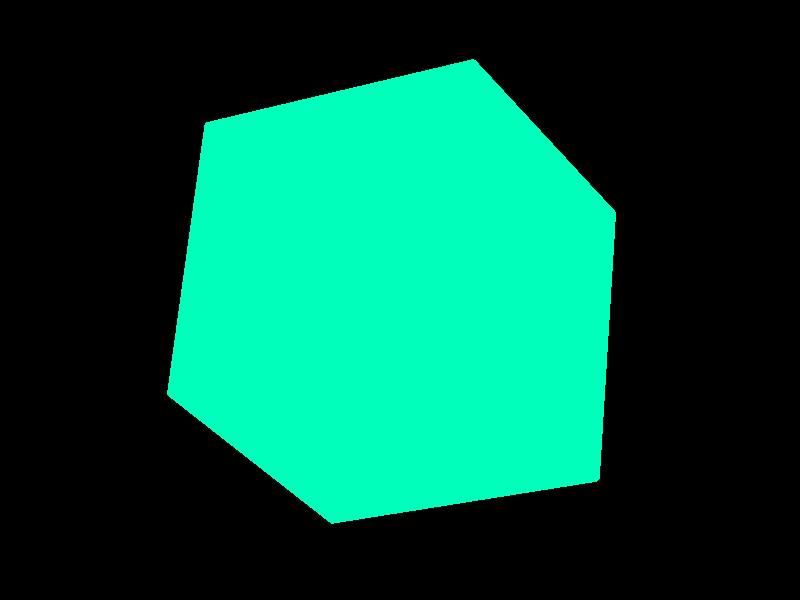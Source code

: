#include "colors.inc"

camera {
 location <0, 0, -20>
 look_at 0
 angle 15
}

light_source { <3, 15, -20> White }

#declare frame_w = 0.03;

union {
 union {
  cylinder { <-1, -1, -1>, <1, -1, -1>, frame_w }
  cylinder { <1, -1, -1>, <1, 1, -1>, frame_w }
  cylinder { <1, 1, -1>, <-1, 1, -1>, frame_w }
  cylinder { <-1, 1, -1>, <-1, -1, -1>, frame_w }

  cylinder { <-1, -1, 1>, <1, -1, 1>, frame_w }
  cylinder { <1, -1, 1>, <1, 1, 1>, frame_w }
  cylinder { <1, 1, 1>, <-1, 1, 1>, frame_w }
  cylinder { <-1, 1, 1>, <-1, -1, 1>, frame_w }

  cylinder { <-1, -1, 1>, <-1, -1, -1>, frame_w }
  cylinder { <1, -1, 1>, <1, -1, -1>, frame_w }
  cylinder { <1, 1, 1>, <1, 1, -1>, frame_w }
  cylinder { <-1, 1, 1>, <-1, 1, -1>, frame_w }

  sphere { <-1, -1, -1>, frame_w }
  sphere { <1, -1, -1>, frame_w }
  sphere { <1, 1, -1>, frame_w }
  sphere { <-1, 1, -1>, frame_w }
  sphere { <-1, -1, 1>, frame_w }
  sphere { <1, -1, 1>, frame_w }
  sphere { <1, 1, 1>, frame_w }
  sphere { <-1, 1, 1>, frame_w }

  texture {
   pigment { color SpringGreen }
   finish { ambient .2 diffuse 0.8 specular 1 }
  }
 }

 box {
  <-1, -1, -1>, <1, 1, 1>
  texture { 
   pigment { color SpringGreen filter 0.6 }
  }
 }
 rotate <10, 30, 0>
 rotate x * 20
 rotate y * clock * 360
}
